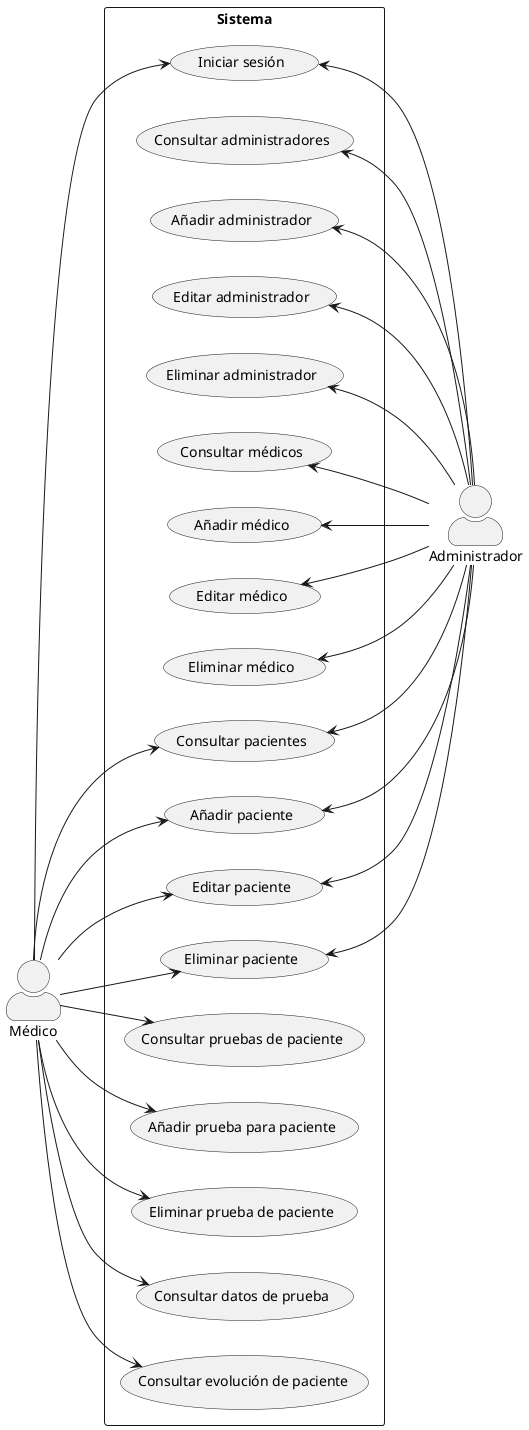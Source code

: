 @startuml
skinparam actorStyle awesome
left to right direction
rectangle Sistema {
    usecase (Iniciar sesión)
    usecase (Consultar administradores)
    usecase (Añadir administrador)
    usecase (Editar administrador)
    usecase (Eliminar administrador)
    usecase (Consultar médicos)
    usecase (Añadir médico)
    usecase (Editar médico)
    usecase (Eliminar médico)
    usecase (Consultar pacientes)
    usecase (Añadir paciente)
    usecase (Editar paciente)
    usecase (Eliminar paciente)
    usecase (Consultar pruebas de paciente)
    usecase (Añadir prueba para paciente)
    usecase (Eliminar prueba de paciente)
    usecase (Consultar datos de prueba)
    usecase (Consultar evolución de paciente)
}

Médico --> (Iniciar sesión)
Médico --> (Consultar pacientes)
Médico --> (Añadir paciente)
Médico --> (Editar paciente)
Médico --> (Eliminar paciente)
Médico --> (Consultar pruebas de paciente)
Médico --> (Añadir prueba para paciente)
Médico --> (Eliminar prueba de paciente)
Médico --> (Consultar datos de prueba)
Médico --> (Consultar evolución de paciente)

(Iniciar sesión) <-- Administrador
(Consultar administradores) <-- Administrador
(Añadir administrador) <-- Administrador
(Editar administrador) <-- Administrador
(Eliminar administrador) <-- Administrador
(Consultar médicos) <-- Administrador
(Añadir médico) <-- Administrador
(Editar médico) <-- Administrador
(Eliminar médico) <-- Administrador
(Consultar pacientes) <-- Administrador
(Añadir paciente) <-- Administrador
(Editar paciente) <-- Administrador
(Eliminar paciente) <-- Administrador
@enduml